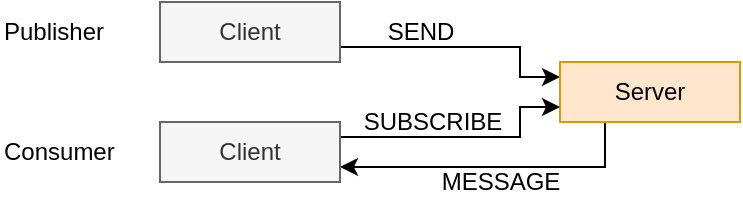 <mxfile version="11.1.4" type="device"><diagram id="6hGFLwfOUW9BJ-s0fimq" name="Page-1"><mxGraphModel dx="517" dy="454" grid="1" gridSize="10" guides="1" tooltips="1" connect="1" arrows="1" fold="1" page="1" pageScale="1" pageWidth="827" pageHeight="1169" math="0" shadow="0"><root><mxCell id="0"/><mxCell id="1" parent="0"/><mxCell id="9trX4bpq19_DYsH1vh8i-12" style="edgeStyle=orthogonalEdgeStyle;rounded=0;orthogonalLoop=1;jettySize=auto;html=1;exitX=1;exitY=0.75;exitDx=0;exitDy=0;entryX=0;entryY=0.25;entryDx=0;entryDy=0;" edge="1" parent="1" source="2" target="9trX4bpq19_DYsH1vh8i-9"><mxGeometry relative="1" as="geometry"><Array as="points"><mxPoint x="480" y="223"/><mxPoint x="480" y="238"/></Array></mxGeometry></mxCell><mxCell id="9trX4bpq19_DYsH1vh8i-17" value="SEND" style="text;html=1;resizable=0;points=[];align=center;verticalAlign=middle;labelBackgroundColor=none;" vertex="1" connectable="0" parent="9trX4bpq19_DYsH1vh8i-12"><mxGeometry x="-0.207" relative="1" as="geometry"><mxPoint x="-9.5" y="-7.5" as="offset"/></mxGeometry></mxCell><mxCell id="2" value="Client" style="rounded=0;whiteSpace=wrap;html=1;fillColor=#f5f5f5;strokeColor=#666666;fontColor=#333333;" parent="1" vertex="1"><mxGeometry x="300" y="200" width="90" height="30" as="geometry"/></mxCell><mxCell id="9trX4bpq19_DYsH1vh8i-15" style="edgeStyle=orthogonalEdgeStyle;rounded=0;orthogonalLoop=1;jettySize=auto;html=1;exitX=0.25;exitY=1;exitDx=0;exitDy=0;entryX=1;entryY=0.75;entryDx=0;entryDy=0;labelBackgroundColor=none;" edge="1" parent="1" source="9trX4bpq19_DYsH1vh8i-9" target="9trX4bpq19_DYsH1vh8i-13"><mxGeometry relative="1" as="geometry"/></mxCell><mxCell id="9trX4bpq19_DYsH1vh8i-18" value="MESSAGE" style="text;html=1;resizable=0;points=[];align=center;verticalAlign=middle;labelBackgroundColor=none;" vertex="1" connectable="0" parent="9trX4bpq19_DYsH1vh8i-15"><mxGeometry x="-0.017" relative="1" as="geometry"><mxPoint x="1" y="7.5" as="offset"/></mxGeometry></mxCell><mxCell id="9trX4bpq19_DYsH1vh8i-9" value="Server" style="rounded=0;whiteSpace=wrap;html=1;fillColor=#ffe6cc;strokeColor=#d79b00;" vertex="1" parent="1"><mxGeometry x="500" y="230" width="90" height="30" as="geometry"/></mxCell><mxCell id="9trX4bpq19_DYsH1vh8i-14" style="edgeStyle=orthogonalEdgeStyle;rounded=0;orthogonalLoop=1;jettySize=auto;html=1;exitX=1;exitY=0.25;exitDx=0;exitDy=0;entryX=0;entryY=0.75;entryDx=0;entryDy=0;" edge="1" parent="1" source="9trX4bpq19_DYsH1vh8i-13" target="9trX4bpq19_DYsH1vh8i-9"><mxGeometry relative="1" as="geometry"><Array as="points"><mxPoint x="480" y="267"/><mxPoint x="480" y="252"/></Array></mxGeometry></mxCell><mxCell id="9trX4bpq19_DYsH1vh8i-16" value="SUBSCRIBE" style="text;html=1;resizable=0;points=[];align=center;verticalAlign=middle;labelBackgroundColor=none;" vertex="1" connectable="0" parent="9trX4bpq19_DYsH1vh8i-14"><mxGeometry x="-0.148" y="1" relative="1" as="geometry"><mxPoint x="-7.5" y="-6.5" as="offset"/></mxGeometry></mxCell><mxCell id="9trX4bpq19_DYsH1vh8i-13" value="Client" style="rounded=0;whiteSpace=wrap;html=1;fillColor=#f5f5f5;strokeColor=#666666;fontColor=#333333;" vertex="1" parent="1"><mxGeometry x="300" y="260" width="90" height="30" as="geometry"/></mxCell><mxCell id="9trX4bpq19_DYsH1vh8i-19" value="Publisher" style="text;html=1;strokeColor=none;fillColor=none;align=left;verticalAlign=middle;whiteSpace=wrap;rounded=0;labelBackgroundColor=none;" vertex="1" parent="1"><mxGeometry x="220" y="205" width="40" height="20" as="geometry"/></mxCell><mxCell id="9trX4bpq19_DYsH1vh8i-20" value="Consumer" style="text;html=1;strokeColor=none;fillColor=none;align=left;verticalAlign=middle;whiteSpace=wrap;rounded=0;labelBackgroundColor=none;" vertex="1" parent="1"><mxGeometry x="220" y="265" width="40" height="20" as="geometry"/></mxCell></root></mxGraphModel></diagram></mxfile>